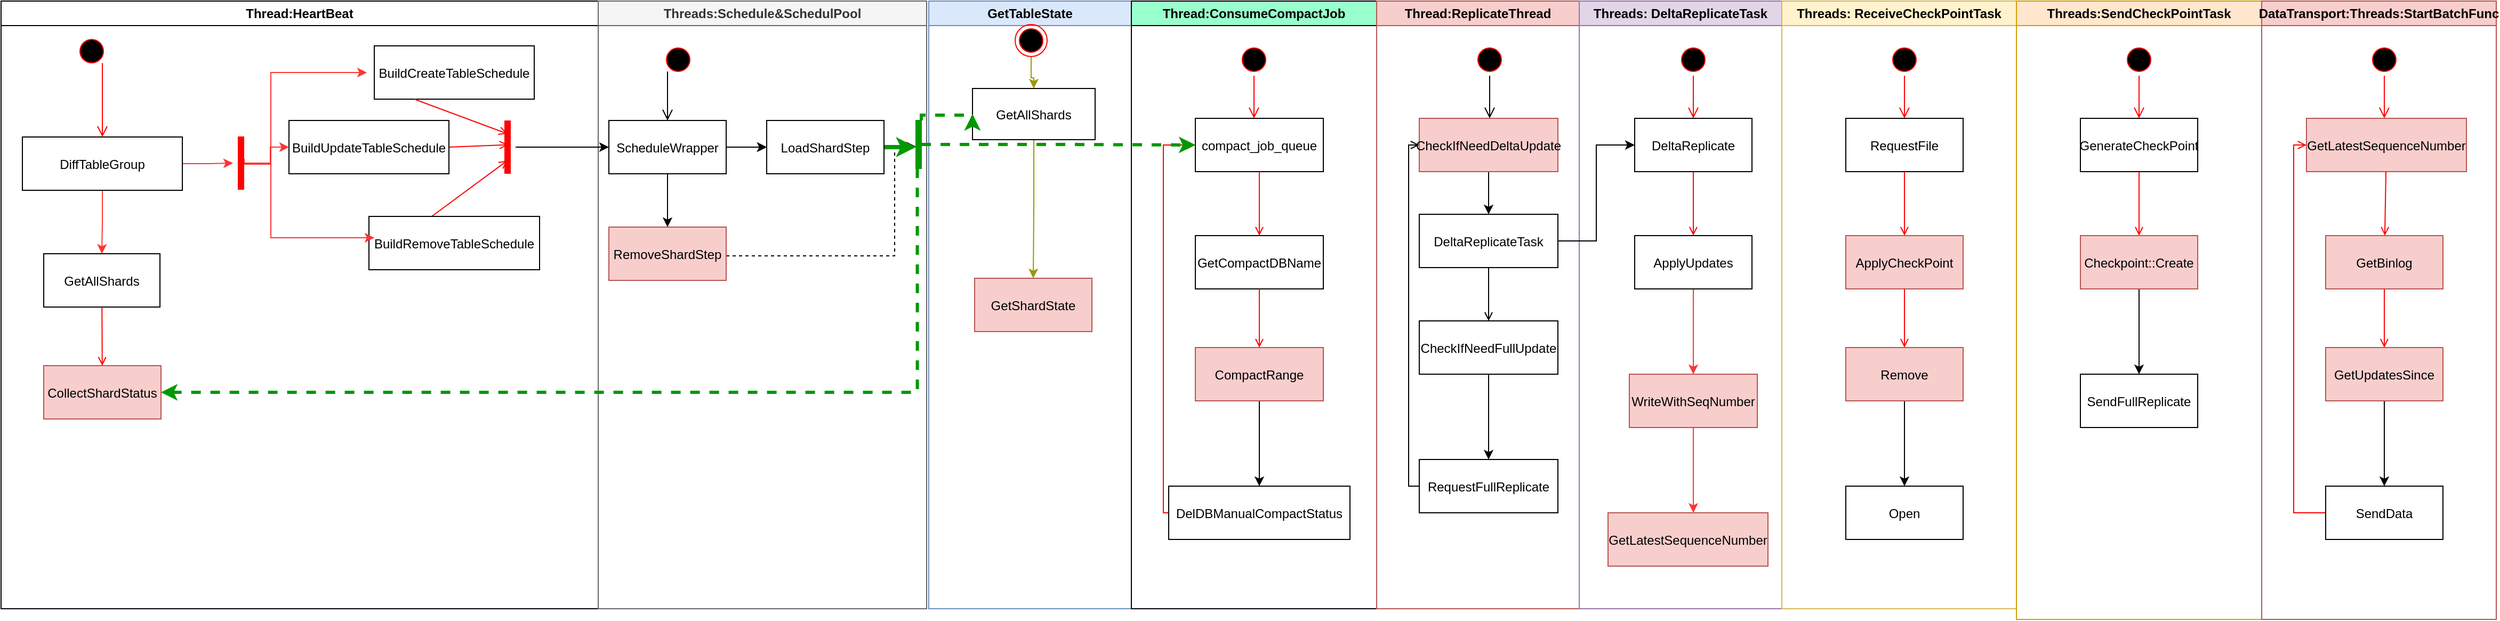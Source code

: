 <mxfile version="24.0.7" type="github">
  <diagram name="Page-1" id="e7e014a7-5840-1c2e-5031-d8a46d1fe8dd">
    <mxGraphModel dx="3083" dy="995" grid="1" gridSize="10" guides="1" tooltips="1" connect="1" arrows="1" fold="1" page="1" pageScale="1" pageWidth="1169" pageHeight="826" background="none" math="0" shadow="0">
      <root>
        <mxCell id="0" />
        <mxCell id="1" parent="0" />
        <mxCell id="2" value="Thread:HeartBeat" style="swimlane;whiteSpace=wrap" parent="1" vertex="1">
          <mxGeometry x="-1060" y="100" width="560" height="570" as="geometry" />
        </mxCell>
        <mxCell id="5" value="" style="ellipse;shape=startState;fillColor=#000000;strokeColor=#ff0000;" parent="2" vertex="1">
          <mxGeometry x="70" y="32" width="30" height="30" as="geometry" />
        </mxCell>
        <mxCell id="6" value="" style="edgeStyle=elbowEdgeStyle;elbow=horizontal;verticalAlign=bottom;endArrow=open;endSize=8;strokeColor=#FF0000;endFill=1;rounded=0;entryX=0.5;entryY=0;entryDx=0;entryDy=0;" parent="2" source="5" target="XbB_H-YyX2xKbeKxPgXe-77" edge="1">
          <mxGeometry x="100" y="40" as="geometry">
            <mxPoint x="-60" y="142" as="targetPoint" />
          </mxGeometry>
        </mxCell>
        <mxCell id="8" value="GetAllShards" style="" parent="2" vertex="1">
          <mxGeometry x="40" y="237" width="109" height="50" as="geometry" />
        </mxCell>
        <mxCell id="10" value="CollectShardStatus" style="fillColor=#f8cecc;strokeColor=#b85450;" parent="2" vertex="1">
          <mxGeometry x="40" y="342" width="110" height="50" as="geometry" />
        </mxCell>
        <mxCell id="11" value="" style="endArrow=open;strokeColor=#FF0000;endFill=1;rounded=0" parent="2" source="8" target="10" edge="1">
          <mxGeometry relative="1" as="geometry" />
        </mxCell>
        <mxCell id="XbB_H-YyX2xKbeKxPgXe-85" value="" style="edgeStyle=orthogonalEdgeStyle;rounded=0;orthogonalLoop=1;jettySize=auto;html=1;strokeColor=#FF3333;" edge="1" parent="2" source="XbB_H-YyX2xKbeKxPgXe-77" target="XbB_H-YyX2xKbeKxPgXe-78">
          <mxGeometry relative="1" as="geometry" />
        </mxCell>
        <mxCell id="XbB_H-YyX2xKbeKxPgXe-86" value="" style="edgeStyle=orthogonalEdgeStyle;rounded=0;orthogonalLoop=1;jettySize=auto;html=1;strokeColor=#FF3333;" edge="1" parent="2" source="XbB_H-YyX2xKbeKxPgXe-77" target="8">
          <mxGeometry relative="1" as="geometry" />
        </mxCell>
        <mxCell id="XbB_H-YyX2xKbeKxPgXe-77" value="DiffTableGroup" style="" vertex="1" parent="2">
          <mxGeometry x="20" y="127.5" width="150" height="50" as="geometry" />
        </mxCell>
        <mxCell id="XbB_H-YyX2xKbeKxPgXe-71" value="" style="shape=line;strokeWidth=6;strokeColor=#ff0000;rotation=90" vertex="1" parent="2">
          <mxGeometry x="450" y="129.5" width="50" height="15" as="geometry" />
        </mxCell>
        <mxCell id="XbB_H-YyX2xKbeKxPgXe-69" value="BuildCreateTableSchedule" style="" vertex="1" parent="2">
          <mxGeometry x="350" y="42" width="150" height="50" as="geometry" />
        </mxCell>
        <mxCell id="XbB_H-YyX2xKbeKxPgXe-73" value="" style="endArrow=open;strokeColor=#FF0000;endFill=1;rounded=0;exitX=0.25;exitY=1;exitDx=0;exitDy=0;entryX=0.25;entryY=0.5;entryDx=0;entryDy=0;entryPerimeter=0;" edge="1" parent="2" source="XbB_H-YyX2xKbeKxPgXe-69" target="XbB_H-YyX2xKbeKxPgXe-71">
          <mxGeometry relative="1" as="geometry">
            <mxPoint x="575" y="282" as="sourcePoint" />
            <mxPoint x="575" y="342" as="targetPoint" />
          </mxGeometry>
        </mxCell>
        <mxCell id="20" value="" style="endArrow=open;strokeColor=#FF0000;endFill=1;rounded=0;exitX=1;exitY=0.5;exitDx=0;exitDy=0;entryX=0.455;entryY=0.466;entryDx=0;entryDy=0;entryPerimeter=0;" parent="2" source="7" target="XbB_H-YyX2xKbeKxPgXe-71" edge="1">
          <mxGeometry relative="1" as="geometry" />
        </mxCell>
        <mxCell id="XbB_H-YyX2xKbeKxPgXe-74" value="" style="endArrow=open;strokeColor=#FF0000;endFill=1;rounded=0;exitX=0.353;exitY=0.035;exitDx=0;exitDy=0;entryX=0.75;entryY=0.5;entryDx=0;entryDy=0;entryPerimeter=0;exitPerimeter=0;" edge="1" parent="2" source="XbB_H-YyX2xKbeKxPgXe-70" target="XbB_H-YyX2xKbeKxPgXe-71">
          <mxGeometry relative="1" as="geometry">
            <mxPoint x="398" y="122" as="sourcePoint" />
            <mxPoint x="485" y="145" as="targetPoint" />
          </mxGeometry>
        </mxCell>
        <mxCell id="7" value="BuildUpdateTableSchedule" style="" parent="2" vertex="1">
          <mxGeometry x="270" y="112" width="150" height="50" as="geometry" />
        </mxCell>
        <mxCell id="XbB_H-YyX2xKbeKxPgXe-70" value="BuildRemoveTableSchedule" style="" vertex="1" parent="2">
          <mxGeometry x="345" y="202" width="160" height="50" as="geometry" />
        </mxCell>
        <mxCell id="XbB_H-YyX2xKbeKxPgXe-82" value="" style="edgeStyle=orthogonalEdgeStyle;rounded=0;orthogonalLoop=1;jettySize=auto;html=1;strokeColor=#FF3333;" edge="1" parent="2" source="XbB_H-YyX2xKbeKxPgXe-78" target="7">
          <mxGeometry relative="1" as="geometry" />
        </mxCell>
        <mxCell id="XbB_H-YyX2xKbeKxPgXe-83" value="" style="edgeStyle=orthogonalEdgeStyle;rounded=0;orthogonalLoop=1;jettySize=auto;html=1;strokeColor=#FF3333;" edge="1" parent="2">
          <mxGeometry relative="1" as="geometry">
            <mxPoint x="228" y="148" as="sourcePoint" />
            <mxPoint x="350" y="222" as="targetPoint" />
            <Array as="points">
              <mxPoint x="228" y="153" />
              <mxPoint x="253" y="153" />
              <mxPoint x="253" y="222" />
              <mxPoint x="348" y="222" />
            </Array>
          </mxGeometry>
        </mxCell>
        <mxCell id="XbB_H-YyX2xKbeKxPgXe-84" value="" style="edgeStyle=orthogonalEdgeStyle;rounded=0;orthogonalLoop=1;jettySize=auto;html=1;entryX=0;entryY=0.5;entryDx=0;entryDy=0;strokeColor=#FF3333;" edge="1" parent="2">
          <mxGeometry relative="1" as="geometry">
            <mxPoint x="225.5" y="152" as="sourcePoint" />
            <mxPoint x="343" y="67" as="targetPoint" />
            <Array as="points">
              <mxPoint x="253" y="152" />
              <mxPoint x="253" y="67" />
            </Array>
          </mxGeometry>
        </mxCell>
        <mxCell id="XbB_H-YyX2xKbeKxPgXe-78" value="" style="shape=line;strokeWidth=6;strokeColor=#ff0000;rotation=90" vertex="1" parent="2">
          <mxGeometry x="200" y="144.5" width="50" height="15" as="geometry" />
        </mxCell>
        <mxCell id="3" value="Threads:Schedule&amp;SchedulPool" style="swimlane;whiteSpace=wrap;fillColor=#f5f5f5;fontColor=#333333;strokeColor=#666666;" parent="1" vertex="1">
          <mxGeometry x="-500" y="100" width="308" height="570" as="geometry" />
        </mxCell>
        <mxCell id="13" value="" style="ellipse;shape=startState;fillColor=#000000;strokeColor=#ff0000;" parent="3" vertex="1">
          <mxGeometry x="60" y="40" width="30" height="30" as="geometry" />
        </mxCell>
        <mxCell id="14" value="" style="edgeStyle=elbowEdgeStyle;elbow=horizontal;verticalAlign=bottom;endArrow=open;endSize=8;strokeColor=#000000;endFill=1;rounded=0;entryX=0.5;entryY=0;entryDx=0;entryDy=0;" parent="3" source="13" target="XbB_H-YyX2xKbeKxPgXe-68" edge="1">
          <mxGeometry x="40" y="20" as="geometry">
            <mxPoint x="55" y="90" as="targetPoint" />
          </mxGeometry>
        </mxCell>
        <mxCell id="XbB_H-YyX2xKbeKxPgXe-109" value="" style="edgeStyle=orthogonalEdgeStyle;rounded=0;orthogonalLoop=1;jettySize=auto;html=1;entryX=0;entryY=0.5;entryDx=0;entryDy=0;dashed=1;" edge="1" parent="3">
          <mxGeometry relative="1" as="geometry">
            <mxPoint x="120" y="239" as="sourcePoint" />
            <mxPoint x="298" y="136.5" as="targetPoint" />
            <Array as="points">
              <mxPoint x="278" y="239" />
              <mxPoint x="278" y="137" />
            </Array>
          </mxGeometry>
        </mxCell>
        <mxCell id="15" value="RemoveShardStep" style="fillColor=#f8cecc;strokeColor=#b85450;" parent="3" vertex="1">
          <mxGeometry x="10" y="212" width="110" height="50" as="geometry" />
        </mxCell>
        <mxCell id="34" value="" style="whiteSpace=wrap;strokeColor=#009900;fillColor=#009900;" parent="3" vertex="1">
          <mxGeometry x="298" y="112" width="5" height="45" as="geometry" />
        </mxCell>
        <mxCell id="XbB_H-YyX2xKbeKxPgXe-89" value="" style="edgeStyle=orthogonalEdgeStyle;rounded=0;orthogonalLoop=1;jettySize=auto;html=1;" edge="1" parent="3" source="XbB_H-YyX2xKbeKxPgXe-68" target="XbB_H-YyX2xKbeKxPgXe-88">
          <mxGeometry relative="1" as="geometry" />
        </mxCell>
        <mxCell id="XbB_H-YyX2xKbeKxPgXe-90" value="" style="edgeStyle=orthogonalEdgeStyle;rounded=0;orthogonalLoop=1;jettySize=auto;html=1;" edge="1" parent="3" source="XbB_H-YyX2xKbeKxPgXe-68" target="XbB_H-YyX2xKbeKxPgXe-88">
          <mxGeometry relative="1" as="geometry" />
        </mxCell>
        <mxCell id="XbB_H-YyX2xKbeKxPgXe-91" value="" style="edgeStyle=orthogonalEdgeStyle;rounded=0;orthogonalLoop=1;jettySize=auto;html=1;" edge="1" parent="3" source="XbB_H-YyX2xKbeKxPgXe-68" target="15">
          <mxGeometry relative="1" as="geometry" />
        </mxCell>
        <mxCell id="XbB_H-YyX2xKbeKxPgXe-68" value="ScheduleWrapper" style="" vertex="1" parent="3">
          <mxGeometry x="10" y="112" width="110" height="50" as="geometry" />
        </mxCell>
        <mxCell id="XbB_H-YyX2xKbeKxPgXe-106" value="" style="edgeStyle=orthogonalEdgeStyle;rounded=0;orthogonalLoop=1;jettySize=auto;html=1;strokeColor=#009900;strokeWidth=4;" edge="1" parent="3" source="XbB_H-YyX2xKbeKxPgXe-88">
          <mxGeometry relative="1" as="geometry">
            <mxPoint x="298" y="137" as="targetPoint" />
          </mxGeometry>
        </mxCell>
        <mxCell id="XbB_H-YyX2xKbeKxPgXe-88" value="LoadShardStep" style="" vertex="1" parent="3">
          <mxGeometry x="158" y="112" width="110" height="50" as="geometry" />
        </mxCell>
        <mxCell id="4" value="GetTableState" style="swimlane;whiteSpace=wrap;fillColor=#dae8fc;strokeColor=#6c8ebf;" parent="1" vertex="1">
          <mxGeometry x="-190" y="100" width="190" height="570" as="geometry">
            <mxRectangle x="620" y="128" width="130" height="30" as="alternateBounds" />
          </mxGeometry>
        </mxCell>
        <mxCell id="XbB_H-YyX2xKbeKxPgXe-96" value="" style="edgeStyle=orthogonalEdgeStyle;rounded=0;orthogonalLoop=1;jettySize=auto;html=1;strokeColor=#999900;" edge="1" parent="4" source="33" target="XbB_H-YyX2xKbeKxPgXe-95">
          <mxGeometry relative="1" as="geometry" />
        </mxCell>
        <mxCell id="33" value="GetAllShards" style="" parent="4" vertex="1">
          <mxGeometry x="41" y="82" width="115" height="48" as="geometry" />
        </mxCell>
        <mxCell id="XbB_H-YyX2xKbeKxPgXe-92" value="" style="edgeStyle=orthogonalEdgeStyle;rounded=0;orthogonalLoop=1;jettySize=auto;html=1;strokeColor=#999900;" edge="1" parent="4" source="38" target="33">
          <mxGeometry relative="1" as="geometry" />
        </mxCell>
        <mxCell id="38" value="" style="ellipse;shape=endState;fillColor=#000000;strokeColor=#ff0000" parent="4" vertex="1">
          <mxGeometry x="81" y="22" width="30" height="30" as="geometry" />
        </mxCell>
        <mxCell id="XbB_H-YyX2xKbeKxPgXe-95" value="GetShardState" style="fillColor=#f8cecc;strokeColor=#b85450;" vertex="1" parent="4">
          <mxGeometry x="43" y="260" width="110" height="50" as="geometry" />
        </mxCell>
        <mxCell id="XbB_H-YyX2xKbeKxPgXe-41" value="Thread:ConsumeCompactJob" style="swimlane;whiteSpace=wrap;fillColor=#99FFCC;" vertex="1" parent="1">
          <mxGeometry y="100" width="230" height="570" as="geometry" />
        </mxCell>
        <mxCell id="XbB_H-YyX2xKbeKxPgXe-42" value="" style="ellipse;shape=startState;fillColor=#000000;strokeColor=#ff0000;" vertex="1" parent="XbB_H-YyX2xKbeKxPgXe-41">
          <mxGeometry x="100" y="40" width="30" height="30" as="geometry" />
        </mxCell>
        <mxCell id="XbB_H-YyX2xKbeKxPgXe-43" value="" style="edgeStyle=elbowEdgeStyle;elbow=horizontal;verticalAlign=bottom;endArrow=open;endSize=8;strokeColor=#FF0000;endFill=1;rounded=0" edge="1" parent="XbB_H-YyX2xKbeKxPgXe-41" source="XbB_H-YyX2xKbeKxPgXe-42" target="XbB_H-YyX2xKbeKxPgXe-44">
          <mxGeometry x="100" y="40" as="geometry">
            <mxPoint x="115" y="110" as="targetPoint" />
          </mxGeometry>
        </mxCell>
        <mxCell id="XbB_H-YyX2xKbeKxPgXe-44" value="compact_job_queue" style="" vertex="1" parent="XbB_H-YyX2xKbeKxPgXe-41">
          <mxGeometry x="60" y="110" width="120" height="50" as="geometry" />
        </mxCell>
        <mxCell id="XbB_H-YyX2xKbeKxPgXe-45" value="GetCompactDBName" style="" vertex="1" parent="XbB_H-YyX2xKbeKxPgXe-41">
          <mxGeometry x="60" y="220" width="120" height="50" as="geometry" />
        </mxCell>
        <mxCell id="XbB_H-YyX2xKbeKxPgXe-46" value="" style="endArrow=open;strokeColor=#FF0000;endFill=1;rounded=0" edge="1" parent="XbB_H-YyX2xKbeKxPgXe-41" source="XbB_H-YyX2xKbeKxPgXe-44" target="XbB_H-YyX2xKbeKxPgXe-45">
          <mxGeometry relative="1" as="geometry" />
        </mxCell>
        <mxCell id="XbB_H-YyX2xKbeKxPgXe-98" value="" style="edgeStyle=orthogonalEdgeStyle;rounded=0;orthogonalLoop=1;jettySize=auto;html=1;" edge="1" parent="XbB_H-YyX2xKbeKxPgXe-41" source="XbB_H-YyX2xKbeKxPgXe-47" target="XbB_H-YyX2xKbeKxPgXe-97">
          <mxGeometry relative="1" as="geometry" />
        </mxCell>
        <mxCell id="XbB_H-YyX2xKbeKxPgXe-47" value="CompactRange" style="fillColor=#f8cecc;strokeColor=#b85450;" vertex="1" parent="XbB_H-YyX2xKbeKxPgXe-41">
          <mxGeometry x="60" y="325" width="120" height="50" as="geometry" />
        </mxCell>
        <mxCell id="XbB_H-YyX2xKbeKxPgXe-48" value="" style="endArrow=open;strokeColor=#FF0000;endFill=1;rounded=0" edge="1" parent="XbB_H-YyX2xKbeKxPgXe-41" source="XbB_H-YyX2xKbeKxPgXe-45" target="XbB_H-YyX2xKbeKxPgXe-47">
          <mxGeometry relative="1" as="geometry" />
        </mxCell>
        <mxCell id="XbB_H-YyX2xKbeKxPgXe-49" value="" style="edgeStyle=elbowEdgeStyle;elbow=horizontal;strokeColor=#FF0000;endArrow=open;endFill=1;rounded=0;exitX=0;exitY=0.5;exitDx=0;exitDy=0;" edge="1" parent="XbB_H-YyX2xKbeKxPgXe-41" source="XbB_H-YyX2xKbeKxPgXe-97" target="XbB_H-YyX2xKbeKxPgXe-44">
          <mxGeometry width="100" height="100" relative="1" as="geometry">
            <mxPoint x="160" y="290" as="sourcePoint" />
            <mxPoint x="260" y="190" as="targetPoint" />
            <Array as="points">
              <mxPoint x="30" y="250" />
            </Array>
          </mxGeometry>
        </mxCell>
        <mxCell id="XbB_H-YyX2xKbeKxPgXe-97" value="DelDBManualCompactStatus" style="" vertex="1" parent="XbB_H-YyX2xKbeKxPgXe-41">
          <mxGeometry x="35" y="455" width="170" height="50" as="geometry" />
        </mxCell>
        <mxCell id="XbB_H-YyX2xKbeKxPgXe-50" value="Thread:ReplicateThread" style="swimlane;whiteSpace=wrap;fillColor=#f8cecc;strokeColor=#b85450;" vertex="1" parent="1">
          <mxGeometry x="230" y="100" width="190" height="570" as="geometry" />
        </mxCell>
        <mxCell id="XbB_H-YyX2xKbeKxPgXe-51" value="" style="ellipse;shape=startState;fillColor=#000000;strokeColor=#ff0000;" vertex="1" parent="XbB_H-YyX2xKbeKxPgXe-50">
          <mxGeometry x="91" y="40" width="30" height="30" as="geometry" />
        </mxCell>
        <mxCell id="XbB_H-YyX2xKbeKxPgXe-52" value="" style="edgeStyle=elbowEdgeStyle;elbow=horizontal;verticalAlign=bottom;endArrow=open;endSize=8;strokeColor=#000000;endFill=1;rounded=0" edge="1" parent="XbB_H-YyX2xKbeKxPgXe-50" source="XbB_H-YyX2xKbeKxPgXe-51" target="XbB_H-YyX2xKbeKxPgXe-53">
          <mxGeometry x="100" y="40" as="geometry">
            <mxPoint x="115" y="110" as="targetPoint" />
          </mxGeometry>
        </mxCell>
        <mxCell id="XbB_H-YyX2xKbeKxPgXe-140" value="" style="edgeStyle=orthogonalEdgeStyle;rounded=0;orthogonalLoop=1;jettySize=auto;html=1;" edge="1" parent="XbB_H-YyX2xKbeKxPgXe-50" source="XbB_H-YyX2xKbeKxPgXe-53" target="XbB_H-YyX2xKbeKxPgXe-54">
          <mxGeometry relative="1" as="geometry" />
        </mxCell>
        <mxCell id="XbB_H-YyX2xKbeKxPgXe-53" value="CheckIfNeedDeltaUpdate" style="fillColor=#f8cecc;strokeColor=#b85450;" vertex="1" parent="XbB_H-YyX2xKbeKxPgXe-50">
          <mxGeometry x="40" y="110" width="130" height="50" as="geometry" />
        </mxCell>
        <mxCell id="XbB_H-YyX2xKbeKxPgXe-54" value="DeltaReplicateTask" style="" vertex="1" parent="XbB_H-YyX2xKbeKxPgXe-50">
          <mxGeometry x="40" y="200" width="130" height="50" as="geometry" />
        </mxCell>
        <mxCell id="XbB_H-YyX2xKbeKxPgXe-144" value="" style="edgeStyle=orthogonalEdgeStyle;rounded=0;orthogonalLoop=1;jettySize=auto;html=1;" edge="1" parent="XbB_H-YyX2xKbeKxPgXe-50" source="XbB_H-YyX2xKbeKxPgXe-56" target="XbB_H-YyX2xKbeKxPgXe-143">
          <mxGeometry relative="1" as="geometry" />
        </mxCell>
        <mxCell id="XbB_H-YyX2xKbeKxPgXe-56" value="CheckIfNeedFullUpdate" style="" vertex="1" parent="XbB_H-YyX2xKbeKxPgXe-50">
          <mxGeometry x="40" y="300" width="130" height="50" as="geometry" />
        </mxCell>
        <mxCell id="XbB_H-YyX2xKbeKxPgXe-57" value="" style="endArrow=open;strokeColor=#000000;endFill=1;rounded=0" edge="1" parent="XbB_H-YyX2xKbeKxPgXe-50" source="XbB_H-YyX2xKbeKxPgXe-54" target="XbB_H-YyX2xKbeKxPgXe-56">
          <mxGeometry relative="1" as="geometry" />
        </mxCell>
        <mxCell id="XbB_H-YyX2xKbeKxPgXe-58" value="" style="edgeStyle=elbowEdgeStyle;elbow=horizontal;strokeColor=#000000;endArrow=open;endFill=1;rounded=0;exitX=0;exitY=0.5;exitDx=0;exitDy=0;" edge="1" parent="XbB_H-YyX2xKbeKxPgXe-50" source="XbB_H-YyX2xKbeKxPgXe-143" target="XbB_H-YyX2xKbeKxPgXe-53">
          <mxGeometry width="100" height="100" relative="1" as="geometry">
            <mxPoint x="160" y="290" as="sourcePoint" />
            <mxPoint x="260" y="190" as="targetPoint" />
            <Array as="points">
              <mxPoint x="30" y="250" />
            </Array>
          </mxGeometry>
        </mxCell>
        <mxCell id="XbB_H-YyX2xKbeKxPgXe-143" value="RequestFullReplicate" style="" vertex="1" parent="XbB_H-YyX2xKbeKxPgXe-50">
          <mxGeometry x="40" y="430" width="130" height="50" as="geometry" />
        </mxCell>
        <mxCell id="XbB_H-YyX2xKbeKxPgXe-59" value="Threads: DeltaReplicateTask" style="swimlane;whiteSpace=wrap;fillColor=#e1d5e7;strokeColor=#9673a6;" vertex="1" parent="1">
          <mxGeometry x="420" y="100" width="190" height="570" as="geometry" />
        </mxCell>
        <mxCell id="XbB_H-YyX2xKbeKxPgXe-60" value="" style="ellipse;shape=startState;fillColor=#000000;strokeColor=#ff0000;" vertex="1" parent="XbB_H-YyX2xKbeKxPgXe-59">
          <mxGeometry x="92" y="40" width="30" height="30" as="geometry" />
        </mxCell>
        <mxCell id="XbB_H-YyX2xKbeKxPgXe-61" value="" style="edgeStyle=elbowEdgeStyle;elbow=horizontal;verticalAlign=bottom;endArrow=open;endSize=8;strokeColor=#FF0000;endFill=1;rounded=0" edge="1" parent="XbB_H-YyX2xKbeKxPgXe-59" source="XbB_H-YyX2xKbeKxPgXe-60" target="XbB_H-YyX2xKbeKxPgXe-62">
          <mxGeometry x="100" y="40" as="geometry">
            <mxPoint x="107" y="110" as="targetPoint" />
          </mxGeometry>
        </mxCell>
        <mxCell id="XbB_H-YyX2xKbeKxPgXe-62" value="DeltaReplicate" style="" vertex="1" parent="XbB_H-YyX2xKbeKxPgXe-59">
          <mxGeometry x="52" y="110" width="110" height="50" as="geometry" />
        </mxCell>
        <mxCell id="XbB_H-YyX2xKbeKxPgXe-152" value="" style="edgeStyle=orthogonalEdgeStyle;rounded=0;orthogonalLoop=1;jettySize=auto;html=1;strokeColor=#FF3333;" edge="1" parent="XbB_H-YyX2xKbeKxPgXe-59" source="XbB_H-YyX2xKbeKxPgXe-63" target="XbB_H-YyX2xKbeKxPgXe-151">
          <mxGeometry relative="1" as="geometry" />
        </mxCell>
        <mxCell id="XbB_H-YyX2xKbeKxPgXe-63" value="ApplyUpdates" style="" vertex="1" parent="XbB_H-YyX2xKbeKxPgXe-59">
          <mxGeometry x="52" y="220" width="110" height="50" as="geometry" />
        </mxCell>
        <mxCell id="XbB_H-YyX2xKbeKxPgXe-64" value="" style="endArrow=open;strokeColor=#FF0000;endFill=1;rounded=0" edge="1" parent="XbB_H-YyX2xKbeKxPgXe-59" source="XbB_H-YyX2xKbeKxPgXe-62" target="XbB_H-YyX2xKbeKxPgXe-63">
          <mxGeometry relative="1" as="geometry" />
        </mxCell>
        <mxCell id="XbB_H-YyX2xKbeKxPgXe-154" value="" style="edgeStyle=orthogonalEdgeStyle;rounded=0;orthogonalLoop=1;jettySize=auto;html=1;strokeColor=#FF3333;" edge="1" parent="XbB_H-YyX2xKbeKxPgXe-59" source="XbB_H-YyX2xKbeKxPgXe-151">
          <mxGeometry relative="1" as="geometry">
            <mxPoint x="107" y="480" as="targetPoint" />
          </mxGeometry>
        </mxCell>
        <mxCell id="XbB_H-YyX2xKbeKxPgXe-151" value="WriteWithSeqNumber" style="fillColor=#f8cecc;strokeColor=#b85450;" vertex="1" parent="XbB_H-YyX2xKbeKxPgXe-59">
          <mxGeometry x="47" y="350" width="120" height="50" as="geometry" />
        </mxCell>
        <mxCell id="XbB_H-YyX2xKbeKxPgXe-153" value="GetLatestSequenceNumber" style="fillColor=#f8cecc;strokeColor=#b85450;" vertex="1" parent="XbB_H-YyX2xKbeKxPgXe-59">
          <mxGeometry x="27" y="480" width="150" height="50" as="geometry" />
        </mxCell>
        <mxCell id="XbB_H-YyX2xKbeKxPgXe-72" value="" style="edgeStyle=orthogonalEdgeStyle;rounded=0;orthogonalLoop=1;jettySize=auto;html=1;entryX=0;entryY=0.5;entryDx=0;entryDy=0;" edge="1" parent="1" source="XbB_H-YyX2xKbeKxPgXe-71" target="XbB_H-YyX2xKbeKxPgXe-68">
          <mxGeometry relative="1" as="geometry">
            <mxPoint x="-310" y="247" as="targetPoint" />
          </mxGeometry>
        </mxCell>
        <mxCell id="XbB_H-YyX2xKbeKxPgXe-100" style="edgeStyle=orthogonalEdgeStyle;rounded=0;orthogonalLoop=1;jettySize=auto;html=1;entryX=0;entryY=0.5;entryDx=0;entryDy=0;strokeColor=#009900;strokeWidth=3;exitX=1;exitY=0;exitDx=0;exitDy=0;dashed=1;" edge="1" parent="1" source="34" target="33">
          <mxGeometry relative="1" as="geometry">
            <mxPoint x="-192" y="232" as="sourcePoint" />
            <Array as="points">
              <mxPoint x="-197" y="207" />
            </Array>
          </mxGeometry>
        </mxCell>
        <mxCell id="XbB_H-YyX2xKbeKxPgXe-101" style="edgeStyle=orthogonalEdgeStyle;rounded=0;orthogonalLoop=1;jettySize=auto;html=1;entryX=0;entryY=0.5;entryDx=0;entryDy=0;strokeColor=#009900;strokeWidth=3;exitX=1;exitY=0.5;exitDx=0;exitDy=0;dashed=1;" edge="1" parent="1" source="34" target="XbB_H-YyX2xKbeKxPgXe-44">
          <mxGeometry relative="1" as="geometry">
            <mxPoint x="-172" y="248" as="sourcePoint" />
            <mxPoint x="-95" y="217" as="targetPoint" />
          </mxGeometry>
        </mxCell>
        <mxCell id="XbB_H-YyX2xKbeKxPgXe-107" style="edgeStyle=orthogonalEdgeStyle;rounded=0;orthogonalLoop=1;jettySize=auto;html=1;entryX=1;entryY=0.5;entryDx=0;entryDy=0;strokeColor=#009900;strokeWidth=3;exitX=0.25;exitY=1;exitDx=0;exitDy=0;dashed=1;" edge="1" parent="1" source="34" target="10">
          <mxGeometry relative="1" as="geometry">
            <mxPoint x="-187" y="245" as="sourcePoint" />
            <mxPoint x="158" y="245" as="targetPoint" />
          </mxGeometry>
        </mxCell>
        <mxCell id="XbB_H-YyX2xKbeKxPgXe-110" value="Threads: ReceiveCheckPointTask" style="swimlane;whiteSpace=wrap;fillColor=#fff2cc;strokeColor=#d6b656;" vertex="1" parent="1">
          <mxGeometry x="610" y="100" width="220" height="570" as="geometry" />
        </mxCell>
        <mxCell id="XbB_H-YyX2xKbeKxPgXe-111" value="" style="ellipse;shape=startState;fillColor=#000000;strokeColor=#ff0000;" vertex="1" parent="XbB_H-YyX2xKbeKxPgXe-110">
          <mxGeometry x="100" y="40" width="30" height="30" as="geometry" />
        </mxCell>
        <mxCell id="XbB_H-YyX2xKbeKxPgXe-112" value="" style="edgeStyle=elbowEdgeStyle;elbow=horizontal;verticalAlign=bottom;endArrow=open;endSize=8;strokeColor=#FF0000;endFill=1;rounded=0" edge="1" parent="XbB_H-YyX2xKbeKxPgXe-110" source="XbB_H-YyX2xKbeKxPgXe-111" target="XbB_H-YyX2xKbeKxPgXe-113">
          <mxGeometry x="100" y="40" as="geometry">
            <mxPoint x="115" y="110" as="targetPoint" />
          </mxGeometry>
        </mxCell>
        <mxCell id="XbB_H-YyX2xKbeKxPgXe-113" value="RequestFile" style="" vertex="1" parent="XbB_H-YyX2xKbeKxPgXe-110">
          <mxGeometry x="60" y="110" width="110" height="50" as="geometry" />
        </mxCell>
        <mxCell id="XbB_H-YyX2xKbeKxPgXe-114" value="ApplyCheckPoint" style="fillColor=#f8cecc;strokeColor=#b85450;" vertex="1" parent="XbB_H-YyX2xKbeKxPgXe-110">
          <mxGeometry x="60" y="220" width="110" height="50" as="geometry" />
        </mxCell>
        <mxCell id="XbB_H-YyX2xKbeKxPgXe-115" value="" style="endArrow=open;strokeColor=#FF0000;endFill=1;rounded=0" edge="1" parent="XbB_H-YyX2xKbeKxPgXe-110" source="XbB_H-YyX2xKbeKxPgXe-113" target="XbB_H-YyX2xKbeKxPgXe-114">
          <mxGeometry relative="1" as="geometry" />
        </mxCell>
        <mxCell id="XbB_H-YyX2xKbeKxPgXe-146" value="" style="edgeStyle=orthogonalEdgeStyle;rounded=0;orthogonalLoop=1;jettySize=auto;html=1;" edge="1" parent="XbB_H-YyX2xKbeKxPgXe-110" source="XbB_H-YyX2xKbeKxPgXe-116" target="XbB_H-YyX2xKbeKxPgXe-145">
          <mxGeometry relative="1" as="geometry" />
        </mxCell>
        <mxCell id="XbB_H-YyX2xKbeKxPgXe-116" value="Remove" style="fillColor=#f8cecc;strokeColor=#b85450;" vertex="1" parent="XbB_H-YyX2xKbeKxPgXe-110">
          <mxGeometry x="60" y="325" width="110" height="50" as="geometry" />
        </mxCell>
        <mxCell id="XbB_H-YyX2xKbeKxPgXe-117" value="" style="endArrow=open;strokeColor=#FF0000;endFill=1;rounded=0" edge="1" parent="XbB_H-YyX2xKbeKxPgXe-110" source="XbB_H-YyX2xKbeKxPgXe-114" target="XbB_H-YyX2xKbeKxPgXe-116">
          <mxGeometry relative="1" as="geometry" />
        </mxCell>
        <mxCell id="XbB_H-YyX2xKbeKxPgXe-145" value="Open" style="" vertex="1" parent="XbB_H-YyX2xKbeKxPgXe-110">
          <mxGeometry x="60" y="455" width="110" height="50" as="geometry" />
        </mxCell>
        <mxCell id="XbB_H-YyX2xKbeKxPgXe-119" value="Threads:SendCheckPointTask" style="swimlane;whiteSpace=wrap;fillColor=#ffe6cc;strokeColor=#d79b00;" vertex="1" parent="1">
          <mxGeometry x="830" y="100" width="230" height="580" as="geometry" />
        </mxCell>
        <mxCell id="XbB_H-YyX2xKbeKxPgXe-120" value="" style="ellipse;shape=startState;fillColor=#000000;strokeColor=#ff0000;" vertex="1" parent="XbB_H-YyX2xKbeKxPgXe-119">
          <mxGeometry x="100" y="40" width="30" height="30" as="geometry" />
        </mxCell>
        <mxCell id="XbB_H-YyX2xKbeKxPgXe-121" value="" style="edgeStyle=elbowEdgeStyle;elbow=horizontal;verticalAlign=bottom;endArrow=open;endSize=8;strokeColor=#FF0000;endFill=1;rounded=0" edge="1" parent="XbB_H-YyX2xKbeKxPgXe-119" source="XbB_H-YyX2xKbeKxPgXe-120" target="XbB_H-YyX2xKbeKxPgXe-122">
          <mxGeometry x="100" y="40" as="geometry">
            <mxPoint x="115" y="110" as="targetPoint" />
          </mxGeometry>
        </mxCell>
        <mxCell id="XbB_H-YyX2xKbeKxPgXe-122" value="GenerateCheckPoint" style="" vertex="1" parent="XbB_H-YyX2xKbeKxPgXe-119">
          <mxGeometry x="60" y="110" width="110" height="50" as="geometry" />
        </mxCell>
        <mxCell id="XbB_H-YyX2xKbeKxPgXe-148" value="" style="edgeStyle=orthogonalEdgeStyle;rounded=0;orthogonalLoop=1;jettySize=auto;html=1;" edge="1" parent="XbB_H-YyX2xKbeKxPgXe-119" source="XbB_H-YyX2xKbeKxPgXe-123" target="XbB_H-YyX2xKbeKxPgXe-147">
          <mxGeometry relative="1" as="geometry" />
        </mxCell>
        <mxCell id="XbB_H-YyX2xKbeKxPgXe-123" value="Checkpoint::Create" style="fillColor=#f8cecc;strokeColor=#b85450;" vertex="1" parent="XbB_H-YyX2xKbeKxPgXe-119">
          <mxGeometry x="60" y="220" width="110" height="50" as="geometry" />
        </mxCell>
        <mxCell id="XbB_H-YyX2xKbeKxPgXe-124" value="" style="endArrow=open;strokeColor=#FF0000;endFill=1;rounded=0" edge="1" parent="XbB_H-YyX2xKbeKxPgXe-119" source="XbB_H-YyX2xKbeKxPgXe-122" target="XbB_H-YyX2xKbeKxPgXe-123">
          <mxGeometry relative="1" as="geometry" />
        </mxCell>
        <mxCell id="XbB_H-YyX2xKbeKxPgXe-147" value="SendFullReplicate" style="" vertex="1" parent="XbB_H-YyX2xKbeKxPgXe-119">
          <mxGeometry x="60" y="350" width="110" height="50" as="geometry" />
        </mxCell>
        <mxCell id="XbB_H-YyX2xKbeKxPgXe-128" value="DataTransport:Threads:StartBatchFunc" style="swimlane;whiteSpace=wrap;fillColor=#f8cecc;strokeColor=#b85450;startSize=23;" vertex="1" parent="1">
          <mxGeometry x="1060" y="100" width="220" height="580" as="geometry" />
        </mxCell>
        <mxCell id="XbB_H-YyX2xKbeKxPgXe-129" value="" style="ellipse;shape=startState;fillColor=#000000;strokeColor=#ff0000;" vertex="1" parent="XbB_H-YyX2xKbeKxPgXe-128">
          <mxGeometry x="100" y="40" width="30" height="30" as="geometry" />
        </mxCell>
        <mxCell id="XbB_H-YyX2xKbeKxPgXe-130" value="" style="edgeStyle=elbowEdgeStyle;elbow=horizontal;verticalAlign=bottom;endArrow=open;endSize=8;strokeColor=#FF0000;endFill=1;rounded=0" edge="1" parent="XbB_H-YyX2xKbeKxPgXe-128" source="XbB_H-YyX2xKbeKxPgXe-129" target="XbB_H-YyX2xKbeKxPgXe-131">
          <mxGeometry x="100" y="40" as="geometry">
            <mxPoint x="115" y="110" as="targetPoint" />
          </mxGeometry>
        </mxCell>
        <mxCell id="XbB_H-YyX2xKbeKxPgXe-131" value="GetLatestSequenceNumber" style="fillColor=#f8cecc;strokeColor=#b85450;" vertex="1" parent="XbB_H-YyX2xKbeKxPgXe-128">
          <mxGeometry x="42" y="110" width="150" height="50" as="geometry" />
        </mxCell>
        <mxCell id="XbB_H-YyX2xKbeKxPgXe-132" value="GetBinlog" style="fillColor=#f8cecc;strokeColor=#b85450;" vertex="1" parent="XbB_H-YyX2xKbeKxPgXe-128">
          <mxGeometry x="60" y="220" width="110" height="50" as="geometry" />
        </mxCell>
        <mxCell id="XbB_H-YyX2xKbeKxPgXe-133" value="" style="endArrow=open;strokeColor=#FF0000;endFill=1;rounded=0" edge="1" parent="XbB_H-YyX2xKbeKxPgXe-128" source="XbB_H-YyX2xKbeKxPgXe-131" target="XbB_H-YyX2xKbeKxPgXe-132">
          <mxGeometry relative="1" as="geometry" />
        </mxCell>
        <mxCell id="XbB_H-YyX2xKbeKxPgXe-150" value="" style="edgeStyle=orthogonalEdgeStyle;rounded=0;orthogonalLoop=1;jettySize=auto;html=1;" edge="1" parent="XbB_H-YyX2xKbeKxPgXe-128" source="XbB_H-YyX2xKbeKxPgXe-134" target="XbB_H-YyX2xKbeKxPgXe-149">
          <mxGeometry relative="1" as="geometry" />
        </mxCell>
        <mxCell id="XbB_H-YyX2xKbeKxPgXe-134" value="GetUpdatesSince" style="fillColor=#f8cecc;strokeColor=#b85450;" vertex="1" parent="XbB_H-YyX2xKbeKxPgXe-128">
          <mxGeometry x="60" y="325" width="110" height="50" as="geometry" />
        </mxCell>
        <mxCell id="XbB_H-YyX2xKbeKxPgXe-135" value="" style="endArrow=open;strokeColor=#FF0000;endFill=1;rounded=0" edge="1" parent="XbB_H-YyX2xKbeKxPgXe-128" source="XbB_H-YyX2xKbeKxPgXe-132" target="XbB_H-YyX2xKbeKxPgXe-134">
          <mxGeometry relative="1" as="geometry" />
        </mxCell>
        <mxCell id="XbB_H-YyX2xKbeKxPgXe-136" value="" style="edgeStyle=elbowEdgeStyle;elbow=horizontal;strokeColor=#FF0000;endArrow=open;endFill=1;rounded=0;exitX=0;exitY=0.5;exitDx=0;exitDy=0;" edge="1" parent="XbB_H-YyX2xKbeKxPgXe-128" source="XbB_H-YyX2xKbeKxPgXe-149" target="XbB_H-YyX2xKbeKxPgXe-131">
          <mxGeometry width="100" height="100" relative="1" as="geometry">
            <mxPoint x="160" y="290" as="sourcePoint" />
            <mxPoint x="260" y="190" as="targetPoint" />
            <Array as="points">
              <mxPoint x="30" y="250" />
            </Array>
          </mxGeometry>
        </mxCell>
        <mxCell id="XbB_H-YyX2xKbeKxPgXe-149" value="SendData" style="" vertex="1" parent="XbB_H-YyX2xKbeKxPgXe-128">
          <mxGeometry x="60" y="455" width="110" height="50" as="geometry" />
        </mxCell>
        <mxCell id="XbB_H-YyX2xKbeKxPgXe-137" value="" style="edgeStyle=orthogonalEdgeStyle;rounded=0;orthogonalLoop=1;jettySize=auto;html=1;entryX=0;entryY=0.5;entryDx=0;entryDy=0;exitX=1;exitY=0.5;exitDx=0;exitDy=0;" edge="1" parent="1" source="XbB_H-YyX2xKbeKxPgXe-54" target="XbB_H-YyX2xKbeKxPgXe-62">
          <mxGeometry relative="1" as="geometry">
            <mxPoint x="810" y="420" as="targetPoint" />
          </mxGeometry>
        </mxCell>
      </root>
    </mxGraphModel>
  </diagram>
</mxfile>
